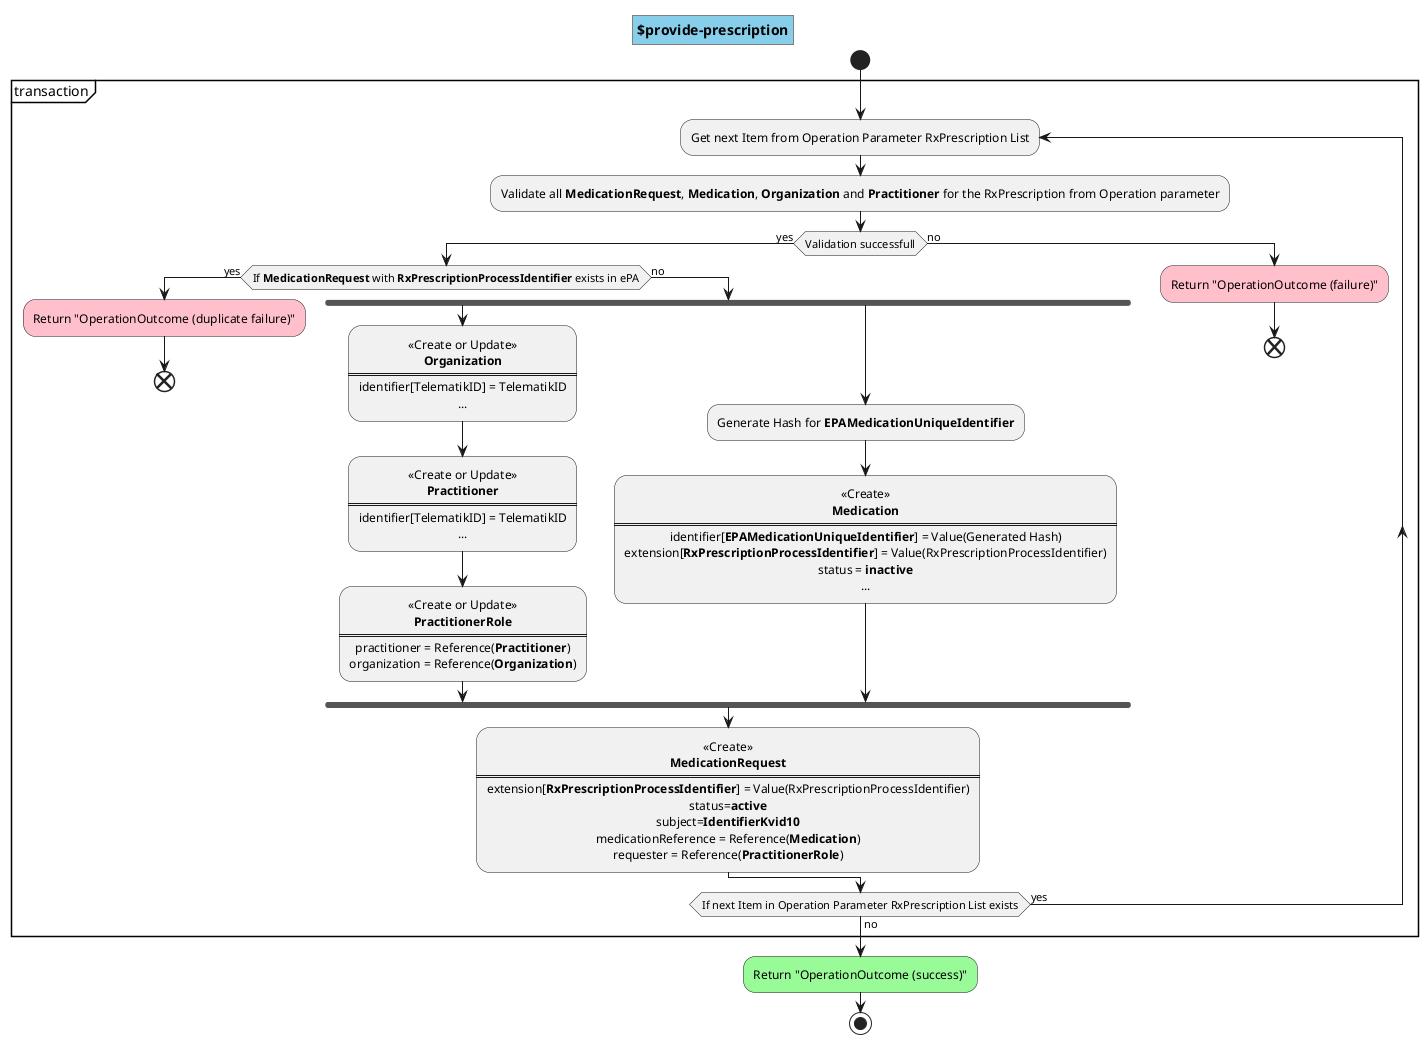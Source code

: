 @startuml operation.provide-prescription
skinparam defaultTextAlignment center
skinparam title {
  backgroundColor SkyBlue
  borderColor Gray
} 
title $provide-prescription
start
partition transaction {

  repeat:Get next Item from Operation Parameter RxPrescription List;
  
  :Validate all <b>MedicationRequest</b>, <b>Medication</b>, <b>Organization</b> and <b>Practitioner</b> for the RxPrescription from Operation parameter;
  
  if (Validation successfull) then (yes)
    
    if(If <b>MedicationRequest</b> with <b>RxPrescriptionProcessIdentifier</b> exists in ePA) then (yes)
      
      #Pink:Return "OperationOutcome (duplicate failure)";
      end   
    
    else (no)

      fork
        
        :<< Create or Update >> 
        <b>Organization</b>
        ====
        identifier[TelematikID] = TelematikID
        ...;
        
        :<< Create or Update >> 
        <b>Practitioner</b>
        ====
        identifier[TelematikID] = TelematikID
        ...;
        
        :<< Create or Update >> 
        <b>PractitionerRole</b>
        ====
        practitioner = Reference(<b>Practitioner</b>)
        organization = Reference(<b>Organization</b>);

      fork again
        
        :Generate Hash for <b>EPAMedicationUniqueIdentifier</b>;
        
        :<< Create >> 
        <b>Medication</b>
        ====
        identifier[<b>EPAMedicationUniqueIdentifier</b>] = Value(Generated Hash)
        extension[<b>RxPrescriptionProcessIdentifier</b>] = Value(RxPrescriptionProcessIdentifier)
        status = <b>inactive</b>
        ...;
        
      end fork
        
      :<< Create >> 
      <b>MedicationRequest</b>
      ====
      extension[<b>RxPrescriptionProcessIdentifier</b>] = Value(RxPrescriptionProcessIdentifier)
      status=<b>active</b>
      subject=<b>IdentifierKvid10</b>
      medicationReference = Reference(<b>Medication</b>)
      requester = Reference(<b>PractitionerRole</b>);

    endif

  else (no)
    
    #Pink:Return "OperationOutcome (failure)";
    end
  
  endif
  
  repeat while (If next Item in Operation Parameter RxPrescription List exists) is (yes) not (no)
}   

#PaleGreen:Return "OperationOutcome (success)";
stop  
@enduml
